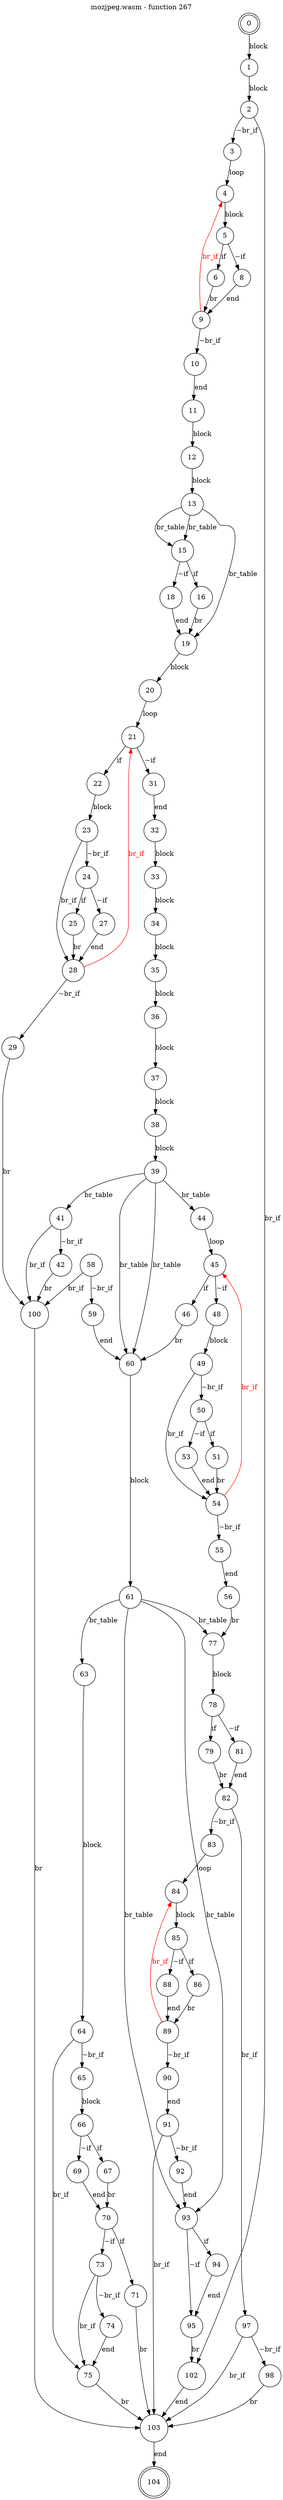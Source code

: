 digraph finite_state_machine {
    label = "mozjpeg.wasm - function 267"
    labelloc =  t
    labelfontsize = 16
    labelfontcolor = black
    labelfontname = "Helvetica"
    node [shape = doublecircle]; 0 104;
    node [shape = circle];
    0 -> 1[label="block"];
    1 -> 2[label="block"];
    2 -> 3[label="~br_if"];
    2 -> 102[label="br_if"];
    3 -> 4[label="loop"];
    4 -> 5[label="block"];
    5 -> 6[label="if"];
    5 -> 8[label="~if"];
    6 -> 9[label="br"];
    8 -> 9[label="end"];
    9 -> 10[label="~br_if"];
    9 -> 4[color="red" fontcolor="red" label="br_if"];
    10 -> 11[label="end"];
    11 -> 12[label="block"];
    12 -> 13[label="block"];
    13 -> 15[label="br_table"];
    13 -> 19[label="br_table"];
    13 -> 15[label="br_table"];
    15 -> 16[label="if"];
    15 -> 18[label="~if"];
    16 -> 19[label="br"];
    18 -> 19[label="end"];
    19 -> 20[label="block"];
    20 -> 21[label="loop"];
    21 -> 22[label="if"];
    21 -> 31[label="~if"];
    22 -> 23[label="block"];
    23 -> 24[label="~br_if"];
    23 -> 28[label="br_if"];
    24 -> 25[label="if"];
    24 -> 27[label="~if"];
    25 -> 28[label="br"];
    27 -> 28[label="end"];
    28 -> 29[label="~br_if"];
    28 -> 21[color="red" fontcolor="red" label="br_if"];
    29 -> 100[label="br"];
    31 -> 32[label="end"];
    32 -> 33[label="block"];
    33 -> 34[label="block"];
    34 -> 35[label="block"];
    35 -> 36[label="block"];
    36 -> 37[label="block"];
    37 -> 38[label="block"];
    38 -> 39[label="block"];
    39 -> 41[label="br_table"];
    39 -> 60[label="br_table"];
    39 -> 60[label="br_table"];
    39 -> 44[label="br_table"];
    41 -> 42[label="~br_if"];
    41 -> 100[label="br_if"];
    42 -> 100[label="br"];
    44 -> 45[label="loop"];
    45 -> 46[label="if"];
    45 -> 48[label="~if"];
    46 -> 60[label="br"];
    48 -> 49[label="block"];
    49 -> 50[label="~br_if"];
    49 -> 54[label="br_if"];
    50 -> 51[label="if"];
    50 -> 53[label="~if"];
    51 -> 54[label="br"];
    53 -> 54[label="end"];
    54 -> 55[label="~br_if"];
    54 -> 45[color="red" fontcolor="red" label="br_if"];
    55 -> 56[label="end"];
    56 -> 77[label="br"];
    58 -> 59[label="~br_if"];
    58 -> 100[label="br_if"];
    59 -> 60[label="end"];
    60 -> 61[label="block"];
    61 -> 77[label="br_table"];
    61 -> 93[label="br_table"];
    61 -> 93[label="br_table"];
    61 -> 63[label="br_table"];
    63 -> 64[label="block"];
    64 -> 65[label="~br_if"];
    64 -> 75[label="br_if"];
    65 -> 66[label="block"];
    66 -> 67[label="if"];
    66 -> 69[label="~if"];
    67 -> 70[label="br"];
    69 -> 70[label="end"];
    70 -> 71[label="if"];
    70 -> 73[label="~if"];
    71 -> 103[label="br"];
    73 -> 74[label="~br_if"];
    73 -> 75[label="br_if"];
    74 -> 75[label="end"];
    75 -> 103[label="br"];
    77 -> 78[label="block"];
    78 -> 79[label="if"];
    78 -> 81[label="~if"];
    79 -> 82[label="br"];
    81 -> 82[label="end"];
    82 -> 83[label="~br_if"];
    82 -> 97[label="br_if"];
    83 -> 84[label="loop"];
    84 -> 85[label="block"];
    85 -> 86[label="if"];
    85 -> 88[label="~if"];
    86 -> 89[label="br"];
    88 -> 89[label="end"];
    89 -> 90[label="~br_if"];
    89 -> 84[color="red" fontcolor="red" label="br_if"];
    90 -> 91[label="end"];
    91 -> 92[label="~br_if"];
    91 -> 103[label="br_if"];
    92 -> 93[label="end"];
    93 -> 94[label="if"];
    93 -> 95[label="~if"];
    94 -> 95[label="end"];
    95 -> 102[label="br"];
    97 -> 98[label="~br_if"];
    97 -> 103[label="br_if"];
    98 -> 103[label="br"];
    100 -> 103[label="br"];
    102 -> 103[label="end"];
    103 -> 104[label="end"];
}
